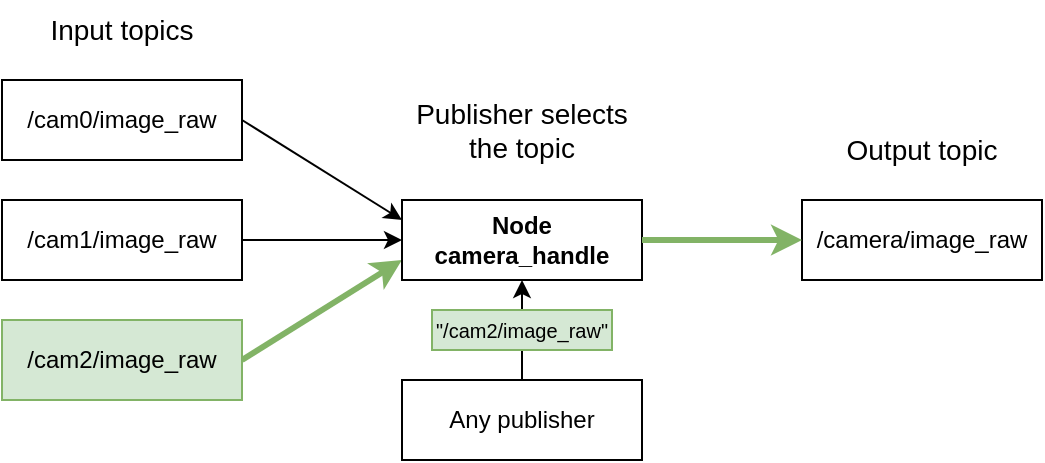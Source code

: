 <mxfile version="19.0.3" type="device"><diagram id="T4cBxReJNytFDCULoEyX" name="Page-1"><mxGraphModel dx="699" dy="457" grid="1" gridSize="10" guides="1" tooltips="1" connect="1" arrows="1" fold="1" page="1" pageScale="1" pageWidth="827" pageHeight="1169" math="0" shadow="0"><root><mxCell id="0"/><mxCell id="1" parent="0"/><mxCell id="kqf4l2tkk9mBJuHCuAQr-5" value="" style="endArrow=classic;html=1;rounded=0;entryX=0;entryY=0.75;entryDx=0;entryDy=0;strokeWidth=3;strokeColor=#82b366;fillColor=#d5e8d4;" edge="1" parent="1" target="kqf4l2tkk9mBJuHCuAQr-1"><mxGeometry width="50" height="50" relative="1" as="geometry"><mxPoint x="240" y="320" as="sourcePoint"/><mxPoint x="290" y="270" as="targetPoint"/></mxGeometry></mxCell><mxCell id="kqf4l2tkk9mBJuHCuAQr-1" value="&lt;b&gt;Node&lt;br&gt;camera_handle&lt;/b&gt;" style="rounded=0;whiteSpace=wrap;html=1;" vertex="1" parent="1"><mxGeometry x="320" y="240" width="120" height="40" as="geometry"/></mxCell><mxCell id="kqf4l2tkk9mBJuHCuAQr-2" value="/cam0/image_raw" style="rounded=0;whiteSpace=wrap;html=1;" vertex="1" parent="1"><mxGeometry x="120" y="180" width="120" height="40" as="geometry"/></mxCell><mxCell id="kqf4l2tkk9mBJuHCuAQr-3" value="/cam1/image_raw" style="rounded=0;whiteSpace=wrap;html=1;" vertex="1" parent="1"><mxGeometry x="120" y="240" width="120" height="40" as="geometry"/></mxCell><mxCell id="kqf4l2tkk9mBJuHCuAQr-4" value="/cam2/image_raw" style="rounded=0;whiteSpace=wrap;html=1;fillColor=#d5e8d4;strokeColor=#82b366;" vertex="1" parent="1"><mxGeometry x="120" y="300" width="120" height="40" as="geometry"/></mxCell><mxCell id="kqf4l2tkk9mBJuHCuAQr-6" value="" style="endArrow=classic;html=1;rounded=0;exitX=1;exitY=0.5;exitDx=0;exitDy=0;entryX=0;entryY=0.5;entryDx=0;entryDy=0;" edge="1" parent="1" source="kqf4l2tkk9mBJuHCuAQr-3" target="kqf4l2tkk9mBJuHCuAQr-1"><mxGeometry width="50" height="50" relative="1" as="geometry"><mxPoint x="330" y="370" as="sourcePoint"/><mxPoint x="380" y="320" as="targetPoint"/></mxGeometry></mxCell><mxCell id="kqf4l2tkk9mBJuHCuAQr-7" value="" style="endArrow=classic;html=1;rounded=0;exitX=1;exitY=0.5;exitDx=0;exitDy=0;entryX=0;entryY=0.25;entryDx=0;entryDy=0;" edge="1" parent="1" source="kqf4l2tkk9mBJuHCuAQr-2" target="kqf4l2tkk9mBJuHCuAQr-1"><mxGeometry width="50" height="50" relative="1" as="geometry"><mxPoint x="320" y="410" as="sourcePoint"/><mxPoint x="370" y="360" as="targetPoint"/></mxGeometry></mxCell><mxCell id="kqf4l2tkk9mBJuHCuAQr-8" value="Any publisher" style="rounded=0;whiteSpace=wrap;html=1;" vertex="1" parent="1"><mxGeometry x="320" y="330" width="120" height="40" as="geometry"/></mxCell><mxCell id="kqf4l2tkk9mBJuHCuAQr-9" value="" style="endArrow=classic;html=1;rounded=0;exitX=0.5;exitY=0;exitDx=0;exitDy=0;" edge="1" parent="1" source="kqf4l2tkk9mBJuHCuAQr-8"><mxGeometry width="50" height="50" relative="1" as="geometry"><mxPoint x="330" y="330" as="sourcePoint"/><mxPoint x="380" y="280" as="targetPoint"/></mxGeometry></mxCell><mxCell id="kqf4l2tkk9mBJuHCuAQr-10" value="/camera/image_raw" style="rounded=0;whiteSpace=wrap;html=1;" vertex="1" parent="1"><mxGeometry x="520" y="240" width="120" height="40" as="geometry"/></mxCell><mxCell id="kqf4l2tkk9mBJuHCuAQr-11" value="" style="endArrow=classic;html=1;rounded=0;exitX=1;exitY=0.5;exitDx=0;exitDy=0;strokeWidth=3;strokeColor=#82b366;fillColor=#d5e8d4;" edge="1" parent="1" source="kqf4l2tkk9mBJuHCuAQr-1"><mxGeometry width="50" height="50" relative="1" as="geometry"><mxPoint x="470" y="310" as="sourcePoint"/><mxPoint x="520" y="260" as="targetPoint"/></mxGeometry></mxCell><mxCell id="kqf4l2tkk9mBJuHCuAQr-12" value="&quot;/cam2/image_raw&quot;" style="rounded=0;whiteSpace=wrap;html=1;fontSize=10;fillColor=#d5e8d4;strokeColor=#82b366;" vertex="1" parent="1"><mxGeometry x="335" y="295" width="90" height="20" as="geometry"/></mxCell><mxCell id="kqf4l2tkk9mBJuHCuAQr-13" value="Input topics" style="text;html=1;strokeColor=none;fillColor=none;align=center;verticalAlign=middle;whiteSpace=wrap;rounded=0;fontSize=14;" vertex="1" parent="1"><mxGeometry x="135" y="140" width="90" height="30" as="geometry"/></mxCell><mxCell id="kqf4l2tkk9mBJuHCuAQr-14" value="Output topic" style="text;html=1;strokeColor=none;fillColor=none;align=center;verticalAlign=middle;whiteSpace=wrap;rounded=0;fontSize=14;" vertex="1" parent="1"><mxGeometry x="535" y="200" width="90" height="30" as="geometry"/></mxCell><mxCell id="kqf4l2tkk9mBJuHCuAQr-15" value="Publisher selects the topic" style="text;html=1;strokeColor=none;fillColor=none;align=center;verticalAlign=middle;whiteSpace=wrap;rounded=0;fontSize=14;" vertex="1" parent="1"><mxGeometry x="320" y="190" width="120" height="30" as="geometry"/></mxCell></root></mxGraphModel></diagram></mxfile>